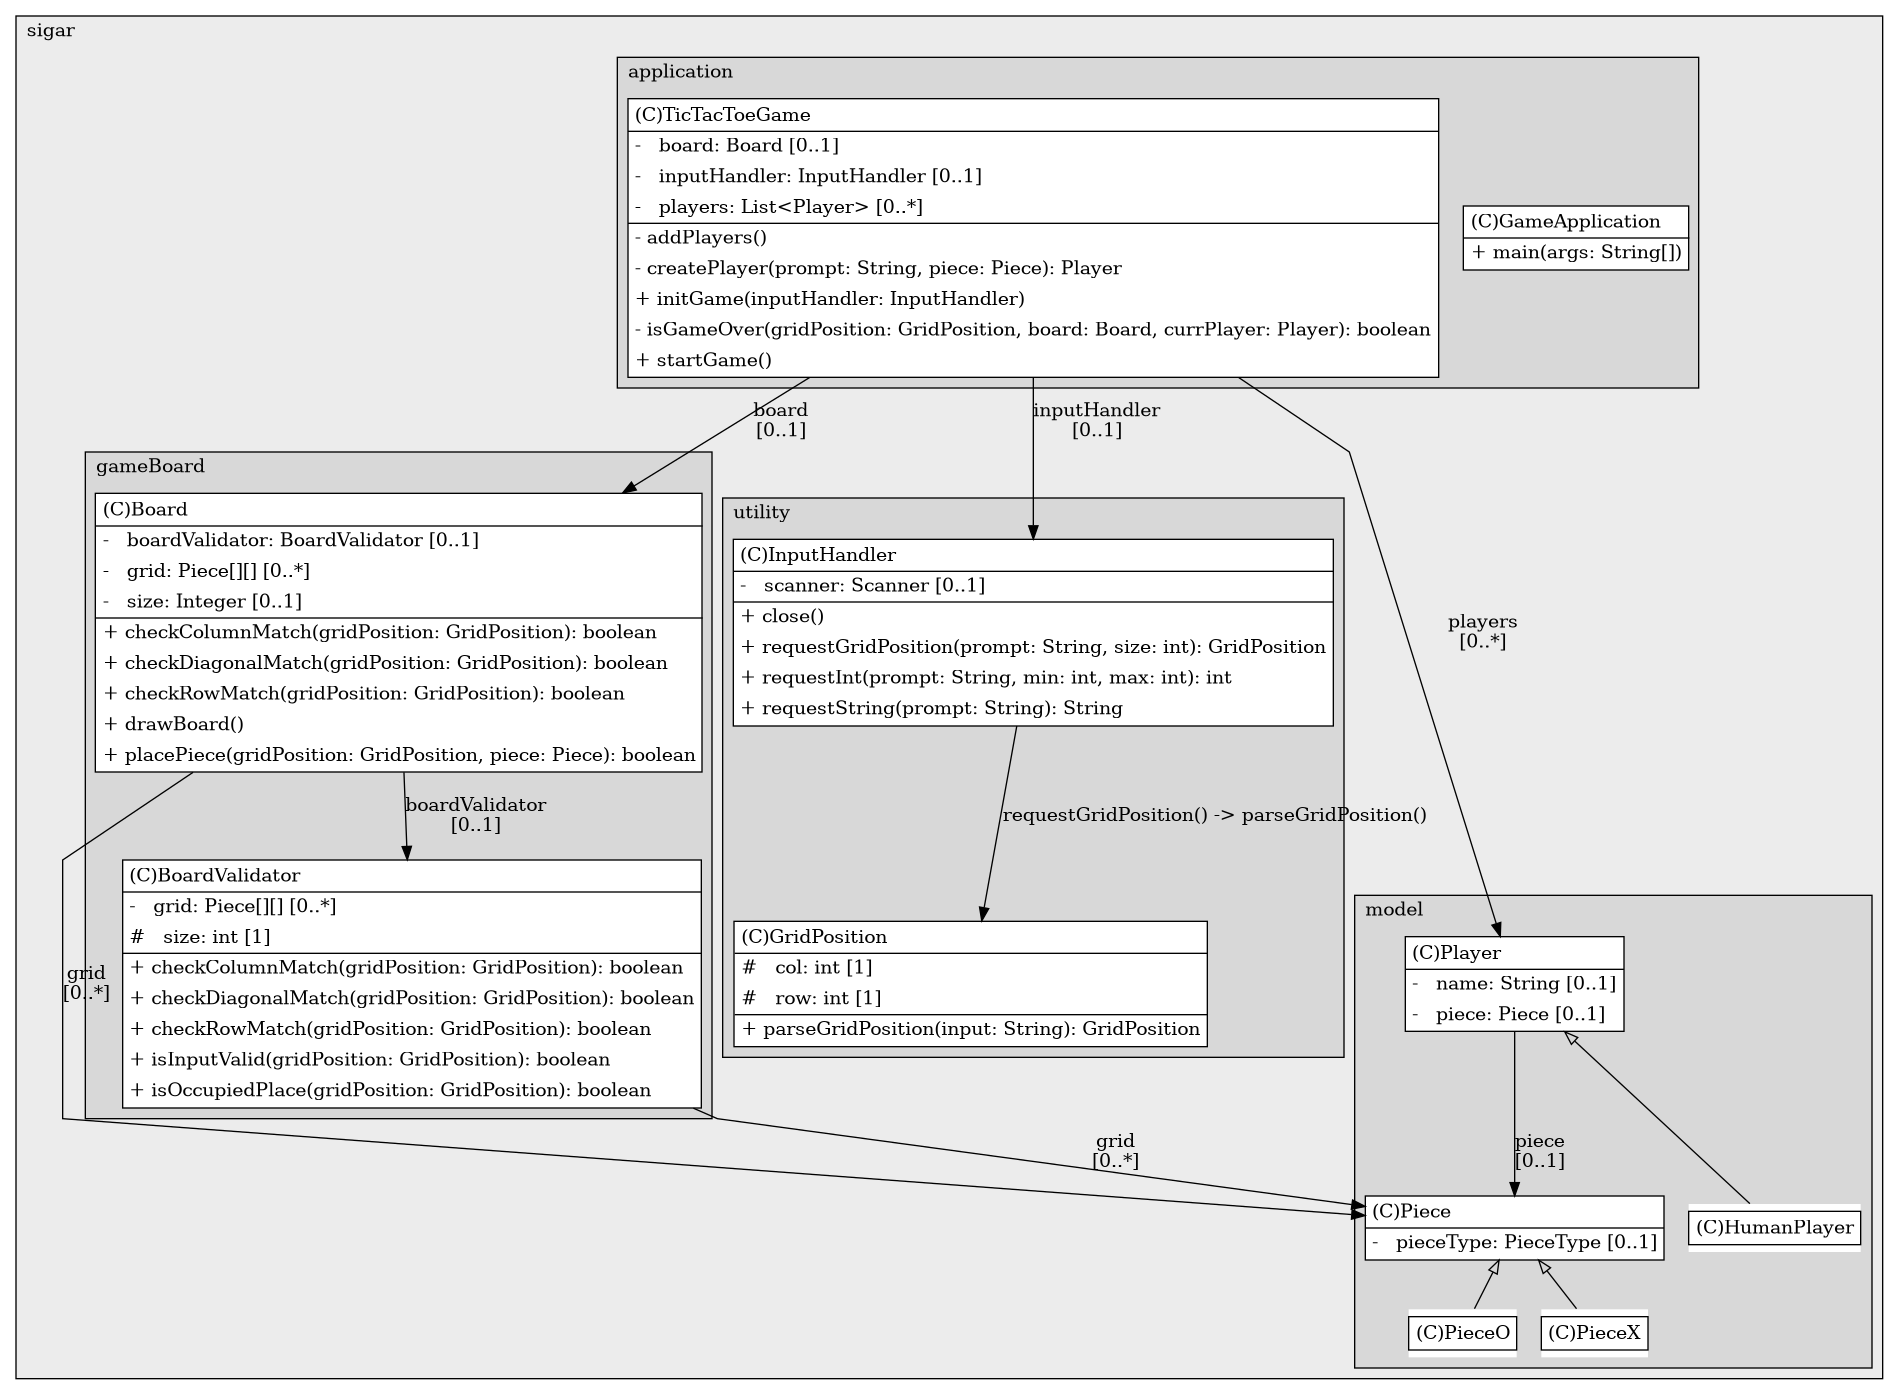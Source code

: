 @startuml

/' diagram meta data start
config=StructureConfiguration;
{
  "projectClassification": {
    "searchMode": "OpenProject", // OpenProject, AllProjects
    "includedProjects": "",
    "pathEndKeywords": "*.impl",
    "isClientPath": "",
    "isClientName": "",
    "isTestPath": "",
    "isTestName": "",
    "isMappingPath": "",
    "isMappingName": "",
    "isDataAccessPath": "",
    "isDataAccessName": "",
    "isDataStructurePath": "",
    "isDataStructureName": "",
    "isInterfaceStructuresPath": "",
    "isInterfaceStructuresName": "",
    "isEntryPointPath": "",
    "isEntryPointName": "",
    "treatFinalFieldsAsMandatory": false
  },
  "graphRestriction": {
    "classPackageExcludeFilter": "",
    "classPackageIncludeFilter": "",
    "classNameExcludeFilter": "",
    "classNameIncludeFilter": "",
    "methodNameExcludeFilter": "",
    "methodNameIncludeFilter": "",
    "removeByInheritance": "", // inheritance/annotation based filtering is done in a second step
    "removeByAnnotation": "",
    "removeByClassPackage": "", // cleanup the graph after inheritance/annotation based filtering is done
    "removeByClassName": "",
    "cutMappings": false,
    "cutEnum": true,
    "cutTests": true,
    "cutClient": true,
    "cutDataAccess": false,
    "cutInterfaceStructures": false,
    "cutDataStructures": false,
    "cutGetterAndSetter": true,
    "cutConstructors": true
  },
  "graphTraversal": {
    "forwardDepth": 6,
    "backwardDepth": 6,
    "classPackageExcludeFilter": "",
    "classPackageIncludeFilter": "",
    "classNameExcludeFilter": "",
    "classNameIncludeFilter": "",
    "methodNameExcludeFilter": "",
    "methodNameIncludeFilter": "",
    "hideMappings": false,
    "hideDataStructures": false,
    "hidePrivateMethods": true,
    "hideInterfaceCalls": true, // indirection: implementation -> interface (is hidden) -> implementation
    "onlyShowApplicationEntryPoints": false, // root node is included
    "useMethodCallsForStructureDiagram": "ForwardOnly" // ForwardOnly, BothDirections, No
  },
  "details": {
    "aggregation": "GroupByClass", // ByClass, GroupByClass, None
    "showClassGenericTypes": true,
    "showMethods": true,
    "showMethodParameterNames": true,
    "showMethodParameterTypes": true,
    "showMethodReturnType": true,
    "showPackageLevels": 2,
    "showDetailedClassStructure": true
  },
  "rootClass": "org.sigar.application.GameApplication",
  "extensionCallbackMethod": "" // qualified.class.name#methodName - signature: public static String method(String)
}
diagram meta data end '/



digraph g {
    rankdir="TB"
    splines=polyline
    

'nodes 
subgraph cluster_109435074 { 
   	label=sigar
	labeljust=l
	fillcolor="#ececec"
	style=filled
   
   subgraph cluster_1336605672 { 
   	label=gameBoard
	labeljust=l
	fillcolor="#d8d8d8"
	style=filled
   
   Board34619614[
	label=<<TABLE BORDER="1" CELLBORDER="0" CELLPADDING="4" CELLSPACING="0">
<TR><TD ALIGN="LEFT" >(C)Board</TD></TR>
<HR/>
<TR><TD ALIGN="LEFT" >-   boardValidator: BoardValidator [0..1]</TD></TR>
<TR><TD ALIGN="LEFT" >-   grid: Piece[][] [0..*]</TD></TR>
<TR><TD ALIGN="LEFT" >-   size: Integer [0..1]</TD></TR>
<HR/>
<TR><TD ALIGN="LEFT" >+ checkColumnMatch(gridPosition: GridPosition): boolean</TD></TR>
<TR><TD ALIGN="LEFT" >+ checkDiagonalMatch(gridPosition: GridPosition): boolean</TD></TR>
<TR><TD ALIGN="LEFT" >+ checkRowMatch(gridPosition: GridPosition): boolean</TD></TR>
<TR><TD ALIGN="LEFT" >+ drawBoard()</TD></TR>
<TR><TD ALIGN="LEFT" >+ placePiece(gridPosition: GridPosition, piece: Piece): boolean</TD></TR>
</TABLE>>
	style=filled
	margin=0
	shape=plaintext
	fillcolor="#FFFFFF"
];

BoardValidator34619614[
	label=<<TABLE BORDER="1" CELLBORDER="0" CELLPADDING="4" CELLSPACING="0">
<TR><TD ALIGN="LEFT" >(C)BoardValidator</TD></TR>
<HR/>
<TR><TD ALIGN="LEFT" >-   grid: Piece[][] [0..*]</TD></TR>
<TR><TD ALIGN="LEFT" >#   size: int [1]</TD></TR>
<HR/>
<TR><TD ALIGN="LEFT" >+ checkColumnMatch(gridPosition: GridPosition): boolean</TD></TR>
<TR><TD ALIGN="LEFT" >+ checkDiagonalMatch(gridPosition: GridPosition): boolean</TD></TR>
<TR><TD ALIGN="LEFT" >+ checkRowMatch(gridPosition: GridPosition): boolean</TD></TR>
<TR><TD ALIGN="LEFT" >+ isInputValid(gridPosition: GridPosition): boolean</TD></TR>
<TR><TD ALIGN="LEFT" >+ isOccupiedPlace(gridPosition: GridPosition): boolean</TD></TR>
</TABLE>>
	style=filled
	margin=0
	shape=plaintext
	fillcolor="#FFFFFF"
];
} 

subgraph cluster_1856346176 { 
   	label=utility
	labeljust=l
	fillcolor="#d8d8d8"
	style=filled
   
   GridPosition1738300746[
	label=<<TABLE BORDER="1" CELLBORDER="0" CELLPADDING="4" CELLSPACING="0">
<TR><TD ALIGN="LEFT" >(C)GridPosition</TD></TR>
<HR/>
<TR><TD ALIGN="LEFT" >#   col: int [1]</TD></TR>
<TR><TD ALIGN="LEFT" >#   row: int [1]</TD></TR>
<HR/>
<TR><TD ALIGN="LEFT" >+ parseGridPosition(input: String): GridPosition</TD></TR>
</TABLE>>
	style=filled
	margin=0
	shape=plaintext
	fillcolor="#FFFFFF"
];

InputHandler1738300746[
	label=<<TABLE BORDER="1" CELLBORDER="0" CELLPADDING="4" CELLSPACING="0">
<TR><TD ALIGN="LEFT" >(C)InputHandler</TD></TR>
<HR/>
<TR><TD ALIGN="LEFT" >-   scanner: Scanner [0..1]</TD></TR>
<HR/>
<TR><TD ALIGN="LEFT" >+ close()</TD></TR>
<TR><TD ALIGN="LEFT" >+ requestGridPosition(prompt: String, size: int): GridPosition</TD></TR>
<TR><TD ALIGN="LEFT" >+ requestInt(prompt: String, min: int, max: int): int</TD></TR>
<TR><TD ALIGN="LEFT" >+ requestString(prompt: String): String</TD></TR>
</TABLE>>
	style=filled
	margin=0
	shape=plaintext
	fillcolor="#FFFFFF"
];
} 

subgraph cluster_1918665252 { 
   	label=application
	labeljust=l
	fillcolor="#d8d8d8"
	style=filled
   
   GameApplication545546650[
	label=<<TABLE BORDER="1" CELLBORDER="0" CELLPADDING="4" CELLSPACING="0">
<TR><TD ALIGN="LEFT" >(C)GameApplication</TD></TR>
<HR/>
<TR><TD ALIGN="LEFT" >+ main(args: String[])</TD></TR>
</TABLE>>
	style=filled
	margin=0
	shape=plaintext
	fillcolor="#FFFFFF"
];

TicTacToeGame545546650[
	label=<<TABLE BORDER="1" CELLBORDER="0" CELLPADDING="4" CELLSPACING="0">
<TR><TD ALIGN="LEFT" >(C)TicTacToeGame</TD></TR>
<HR/>
<TR><TD ALIGN="LEFT" >-   board: Board [0..1]</TD></TR>
<TR><TD ALIGN="LEFT" >-   inputHandler: InputHandler [0..1]</TD></TR>
<TR><TD ALIGN="LEFT" >-   players: List&lt;Player&gt; [0..*]</TD></TR>
<HR/>
<TR><TD ALIGN="LEFT" >- addPlayers()</TD></TR>
<TR><TD ALIGN="LEFT" >- createPlayer(prompt: String, piece: Piece): Player</TD></TR>
<TR><TD ALIGN="LEFT" >+ initGame(inputHandler: InputHandler)</TD></TR>
<TR><TD ALIGN="LEFT" >- isGameOver(gridPosition: GridPosition, board: Board, currPlayer: Player): boolean</TD></TR>
<TR><TD ALIGN="LEFT" >+ startGame()</TD></TR>
</TABLE>>
	style=filled
	margin=0
	shape=plaintext
	fillcolor="#FFFFFF"
];
} 

subgraph cluster_68180227 { 
   	label=model
	labeljust=l
	fillcolor="#d8d8d8"
	style=filled
   
   HumanPlayer1824243140[
	label=<<TABLE BORDER="1" CELLBORDER="0" CELLPADDING="4" CELLSPACING="0">
<TR><TD ALIGN="LEFT" >(C)HumanPlayer</TD></TR>
</TABLE>>
	style=filled
	margin=0
	shape=plaintext
	fillcolor="#FFFFFF"
];

Piece1582953421[
	label=<<TABLE BORDER="1" CELLBORDER="0" CELLPADDING="4" CELLSPACING="0">
<TR><TD ALIGN="LEFT" >(C)Piece</TD></TR>
<HR/>
<TR><TD ALIGN="LEFT" >-   pieceType: PieceType [0..1]</TD></TR>
</TABLE>>
	style=filled
	margin=0
	shape=plaintext
	fillcolor="#FFFFFF"
];

PieceO1582953421[
	label=<<TABLE BORDER="1" CELLBORDER="0" CELLPADDING="4" CELLSPACING="0">
<TR><TD ALIGN="LEFT" >(C)PieceO</TD></TR>
</TABLE>>
	style=filled
	margin=0
	shape=plaintext
	fillcolor="#FFFFFF"
];

PieceX1582953421[
	label=<<TABLE BORDER="1" CELLBORDER="0" CELLPADDING="4" CELLSPACING="0">
<TR><TD ALIGN="LEFT" >(C)PieceX</TD></TR>
</TABLE>>
	style=filled
	margin=0
	shape=plaintext
	fillcolor="#FFFFFF"
];

Player1824243140[
	label=<<TABLE BORDER="1" CELLBORDER="0" CELLPADDING="4" CELLSPACING="0">
<TR><TD ALIGN="LEFT" >(C)Player</TD></TR>
<HR/>
<TR><TD ALIGN="LEFT" >-   name: String [0..1]</TD></TR>
<TR><TD ALIGN="LEFT" >-   piece: Piece [0..1]</TD></TR>
</TABLE>>
	style=filled
	margin=0
	shape=plaintext
	fillcolor="#FFFFFF"
];
} 
} 

'edges    
Board34619614 -> BoardValidator34619614[label="boardValidator
[0..1]"];
Board34619614 -> Piece1582953421[label="grid
[0..*]"];
BoardValidator34619614 -> Piece1582953421[label="grid
[0..*]"];
InputHandler1738300746 -> GridPosition1738300746[label="requestGridPosition() -> parseGridPosition()"];
Piece1582953421 -> PieceO1582953421[arrowhead=none, arrowtail=empty, dir=both];
Piece1582953421 -> PieceX1582953421[arrowhead=none, arrowtail=empty, dir=both];
Player1824243140 -> HumanPlayer1824243140[arrowhead=none, arrowtail=empty, dir=both];
Player1824243140 -> Piece1582953421[label="piece
[0..1]"];
TicTacToeGame545546650 -> Board34619614[label="board
[0..1]"];
TicTacToeGame545546650 -> InputHandler1738300746[label="inputHandler
[0..1]"];
TicTacToeGame545546650 -> Player1824243140[label="players
[0..*]"];
    
}
@enduml